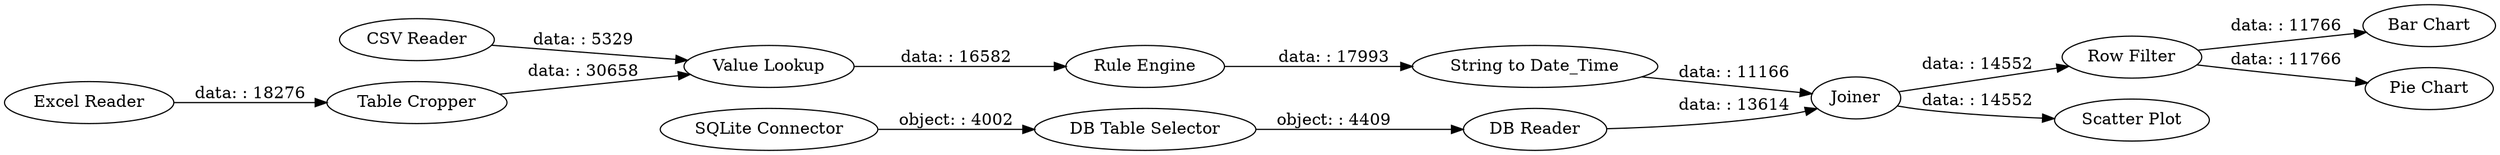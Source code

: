 digraph {
	"-5128564393817773399_352" [label="Bar Chart"]
	"-5128564393817773399_389" [label="Row Filter"]
	"-5128564393817773399_426" [label="Excel Reader"]
	"-5128564393817773399_368" [label=Joiner]
	"-5128564393817773399_406" [label="SQLite Connector"]
	"-5128564393817773399_424" [label="CSV Reader"]
	"-5128564393817773399_266" [label="Table Cropper"]
	"-5128564393817773399_381" [label="Scatter Plot"]
	"-5128564393817773399_272" [label="Rule Engine"]
	"-5128564393817773399_403" [label="DB Table Selector"]
	"-5128564393817773399_271" [label="Value Lookup"]
	"-5128564393817773399_273" [label="String to Date_Time"]
	"-5128564393817773399_404" [label="DB Reader"]
	"-5128564393817773399_415" [label="Pie Chart"]
	"-5128564393817773399_272" -> "-5128564393817773399_273" [label="data: : 17993"]
	"-5128564393817773399_389" -> "-5128564393817773399_415" [label="data: : 11766"]
	"-5128564393817773399_424" -> "-5128564393817773399_271" [label="data: : 5329"]
	"-5128564393817773399_389" -> "-5128564393817773399_352" [label="data: : 11766"]
	"-5128564393817773399_404" -> "-5128564393817773399_368" [label="data: : 13614"]
	"-5128564393817773399_406" -> "-5128564393817773399_403" [label="object: : 4002"]
	"-5128564393817773399_266" -> "-5128564393817773399_271" [label="data: : 30658"]
	"-5128564393817773399_403" -> "-5128564393817773399_404" [label="object: : 4409"]
	"-5128564393817773399_273" -> "-5128564393817773399_368" [label="data: : 11166"]
	"-5128564393817773399_368" -> "-5128564393817773399_389" [label="data: : 14552"]
	"-5128564393817773399_271" -> "-5128564393817773399_272" [label="data: : 16582"]
	"-5128564393817773399_426" -> "-5128564393817773399_266" [label="data: : 18276"]
	"-5128564393817773399_368" -> "-5128564393817773399_381" [label="data: : 14552"]
	rankdir=LR
}
